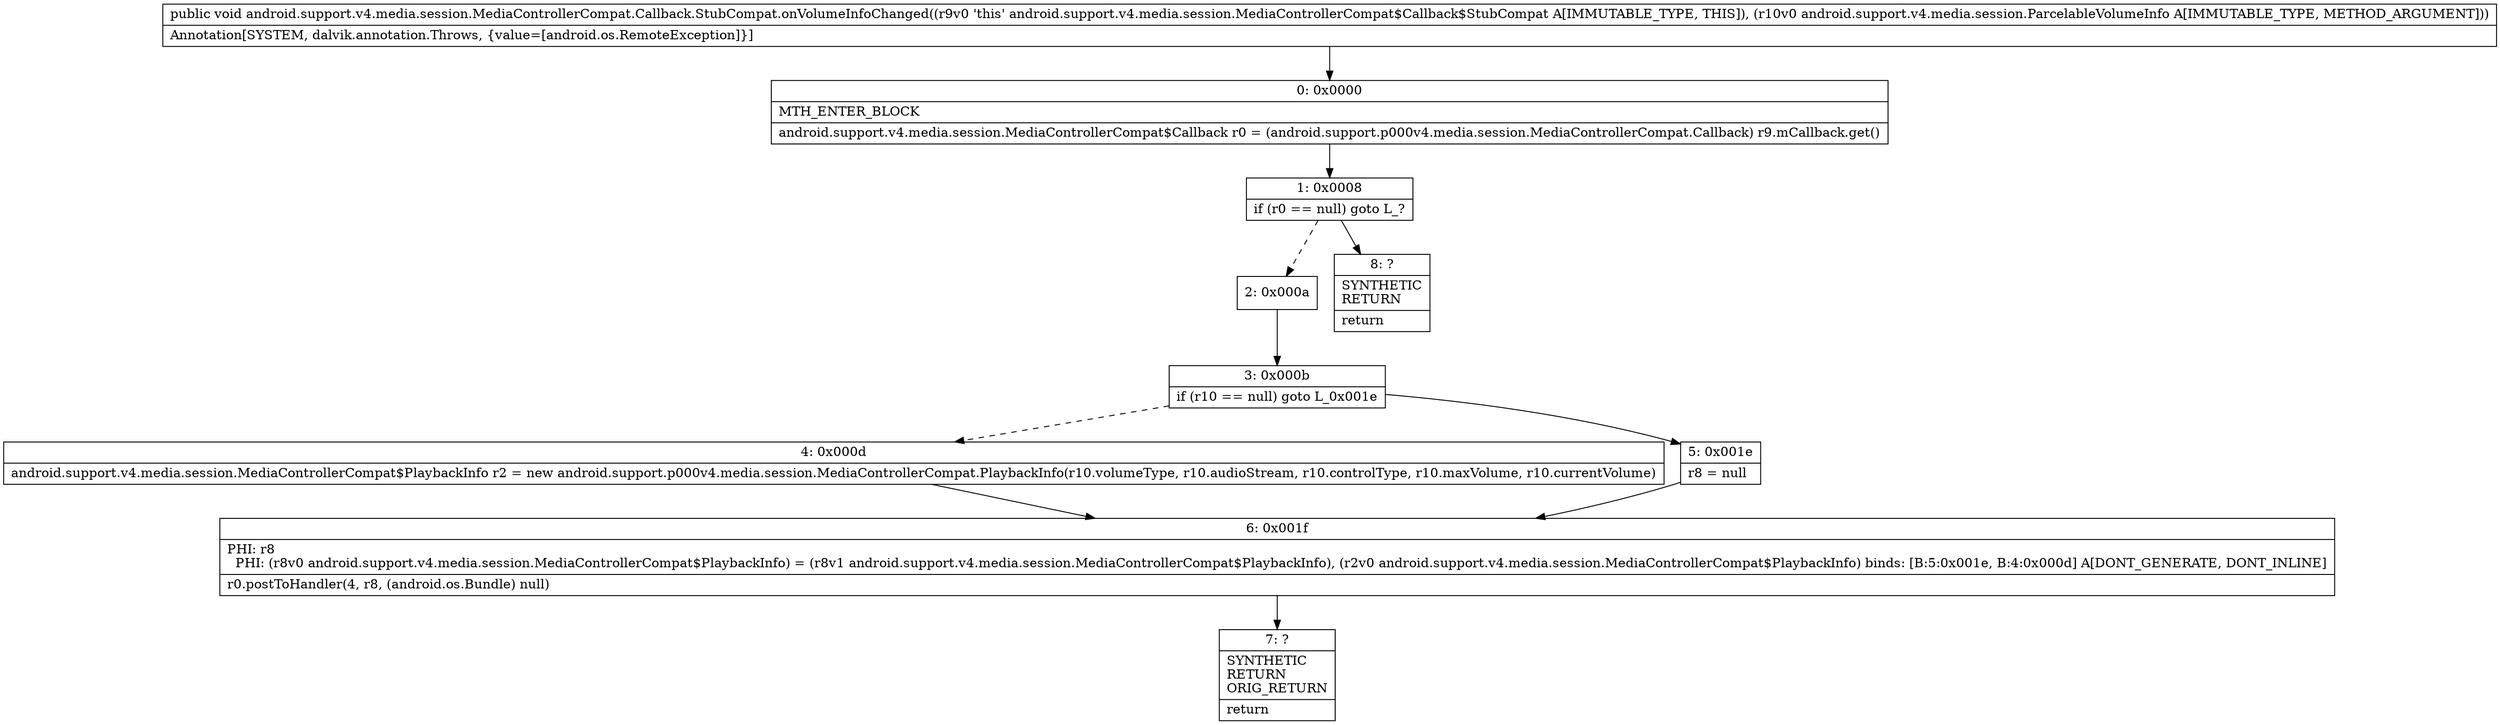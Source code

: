 digraph "CFG forandroid.support.v4.media.session.MediaControllerCompat.Callback.StubCompat.onVolumeInfoChanged(Landroid\/support\/v4\/media\/session\/ParcelableVolumeInfo;)V" {
Node_0 [shape=record,label="{0\:\ 0x0000|MTH_ENTER_BLOCK\l|android.support.v4.media.session.MediaControllerCompat$Callback r0 = (android.support.p000v4.media.session.MediaControllerCompat.Callback) r9.mCallback.get()\l}"];
Node_1 [shape=record,label="{1\:\ 0x0008|if (r0 == null) goto L_?\l}"];
Node_2 [shape=record,label="{2\:\ 0x000a}"];
Node_3 [shape=record,label="{3\:\ 0x000b|if (r10 == null) goto L_0x001e\l}"];
Node_4 [shape=record,label="{4\:\ 0x000d|android.support.v4.media.session.MediaControllerCompat$PlaybackInfo r2 = new android.support.p000v4.media.session.MediaControllerCompat.PlaybackInfo(r10.volumeType, r10.audioStream, r10.controlType, r10.maxVolume, r10.currentVolume)\l}"];
Node_5 [shape=record,label="{5\:\ 0x001e|r8 = null\l}"];
Node_6 [shape=record,label="{6\:\ 0x001f|PHI: r8 \l  PHI: (r8v0 android.support.v4.media.session.MediaControllerCompat$PlaybackInfo) = (r8v1 android.support.v4.media.session.MediaControllerCompat$PlaybackInfo), (r2v0 android.support.v4.media.session.MediaControllerCompat$PlaybackInfo) binds: [B:5:0x001e, B:4:0x000d] A[DONT_GENERATE, DONT_INLINE]\l|r0.postToHandler(4, r8, (android.os.Bundle) null)\l}"];
Node_7 [shape=record,label="{7\:\ ?|SYNTHETIC\lRETURN\lORIG_RETURN\l|return\l}"];
Node_8 [shape=record,label="{8\:\ ?|SYNTHETIC\lRETURN\l|return\l}"];
MethodNode[shape=record,label="{public void android.support.v4.media.session.MediaControllerCompat.Callback.StubCompat.onVolumeInfoChanged((r9v0 'this' android.support.v4.media.session.MediaControllerCompat$Callback$StubCompat A[IMMUTABLE_TYPE, THIS]), (r10v0 android.support.v4.media.session.ParcelableVolumeInfo A[IMMUTABLE_TYPE, METHOD_ARGUMENT]))  | Annotation[SYSTEM, dalvik.annotation.Throws, \{value=[android.os.RemoteException]\}]\l}"];
MethodNode -> Node_0;
Node_0 -> Node_1;
Node_1 -> Node_2[style=dashed];
Node_1 -> Node_8;
Node_2 -> Node_3;
Node_3 -> Node_4[style=dashed];
Node_3 -> Node_5;
Node_4 -> Node_6;
Node_5 -> Node_6;
Node_6 -> Node_7;
}

